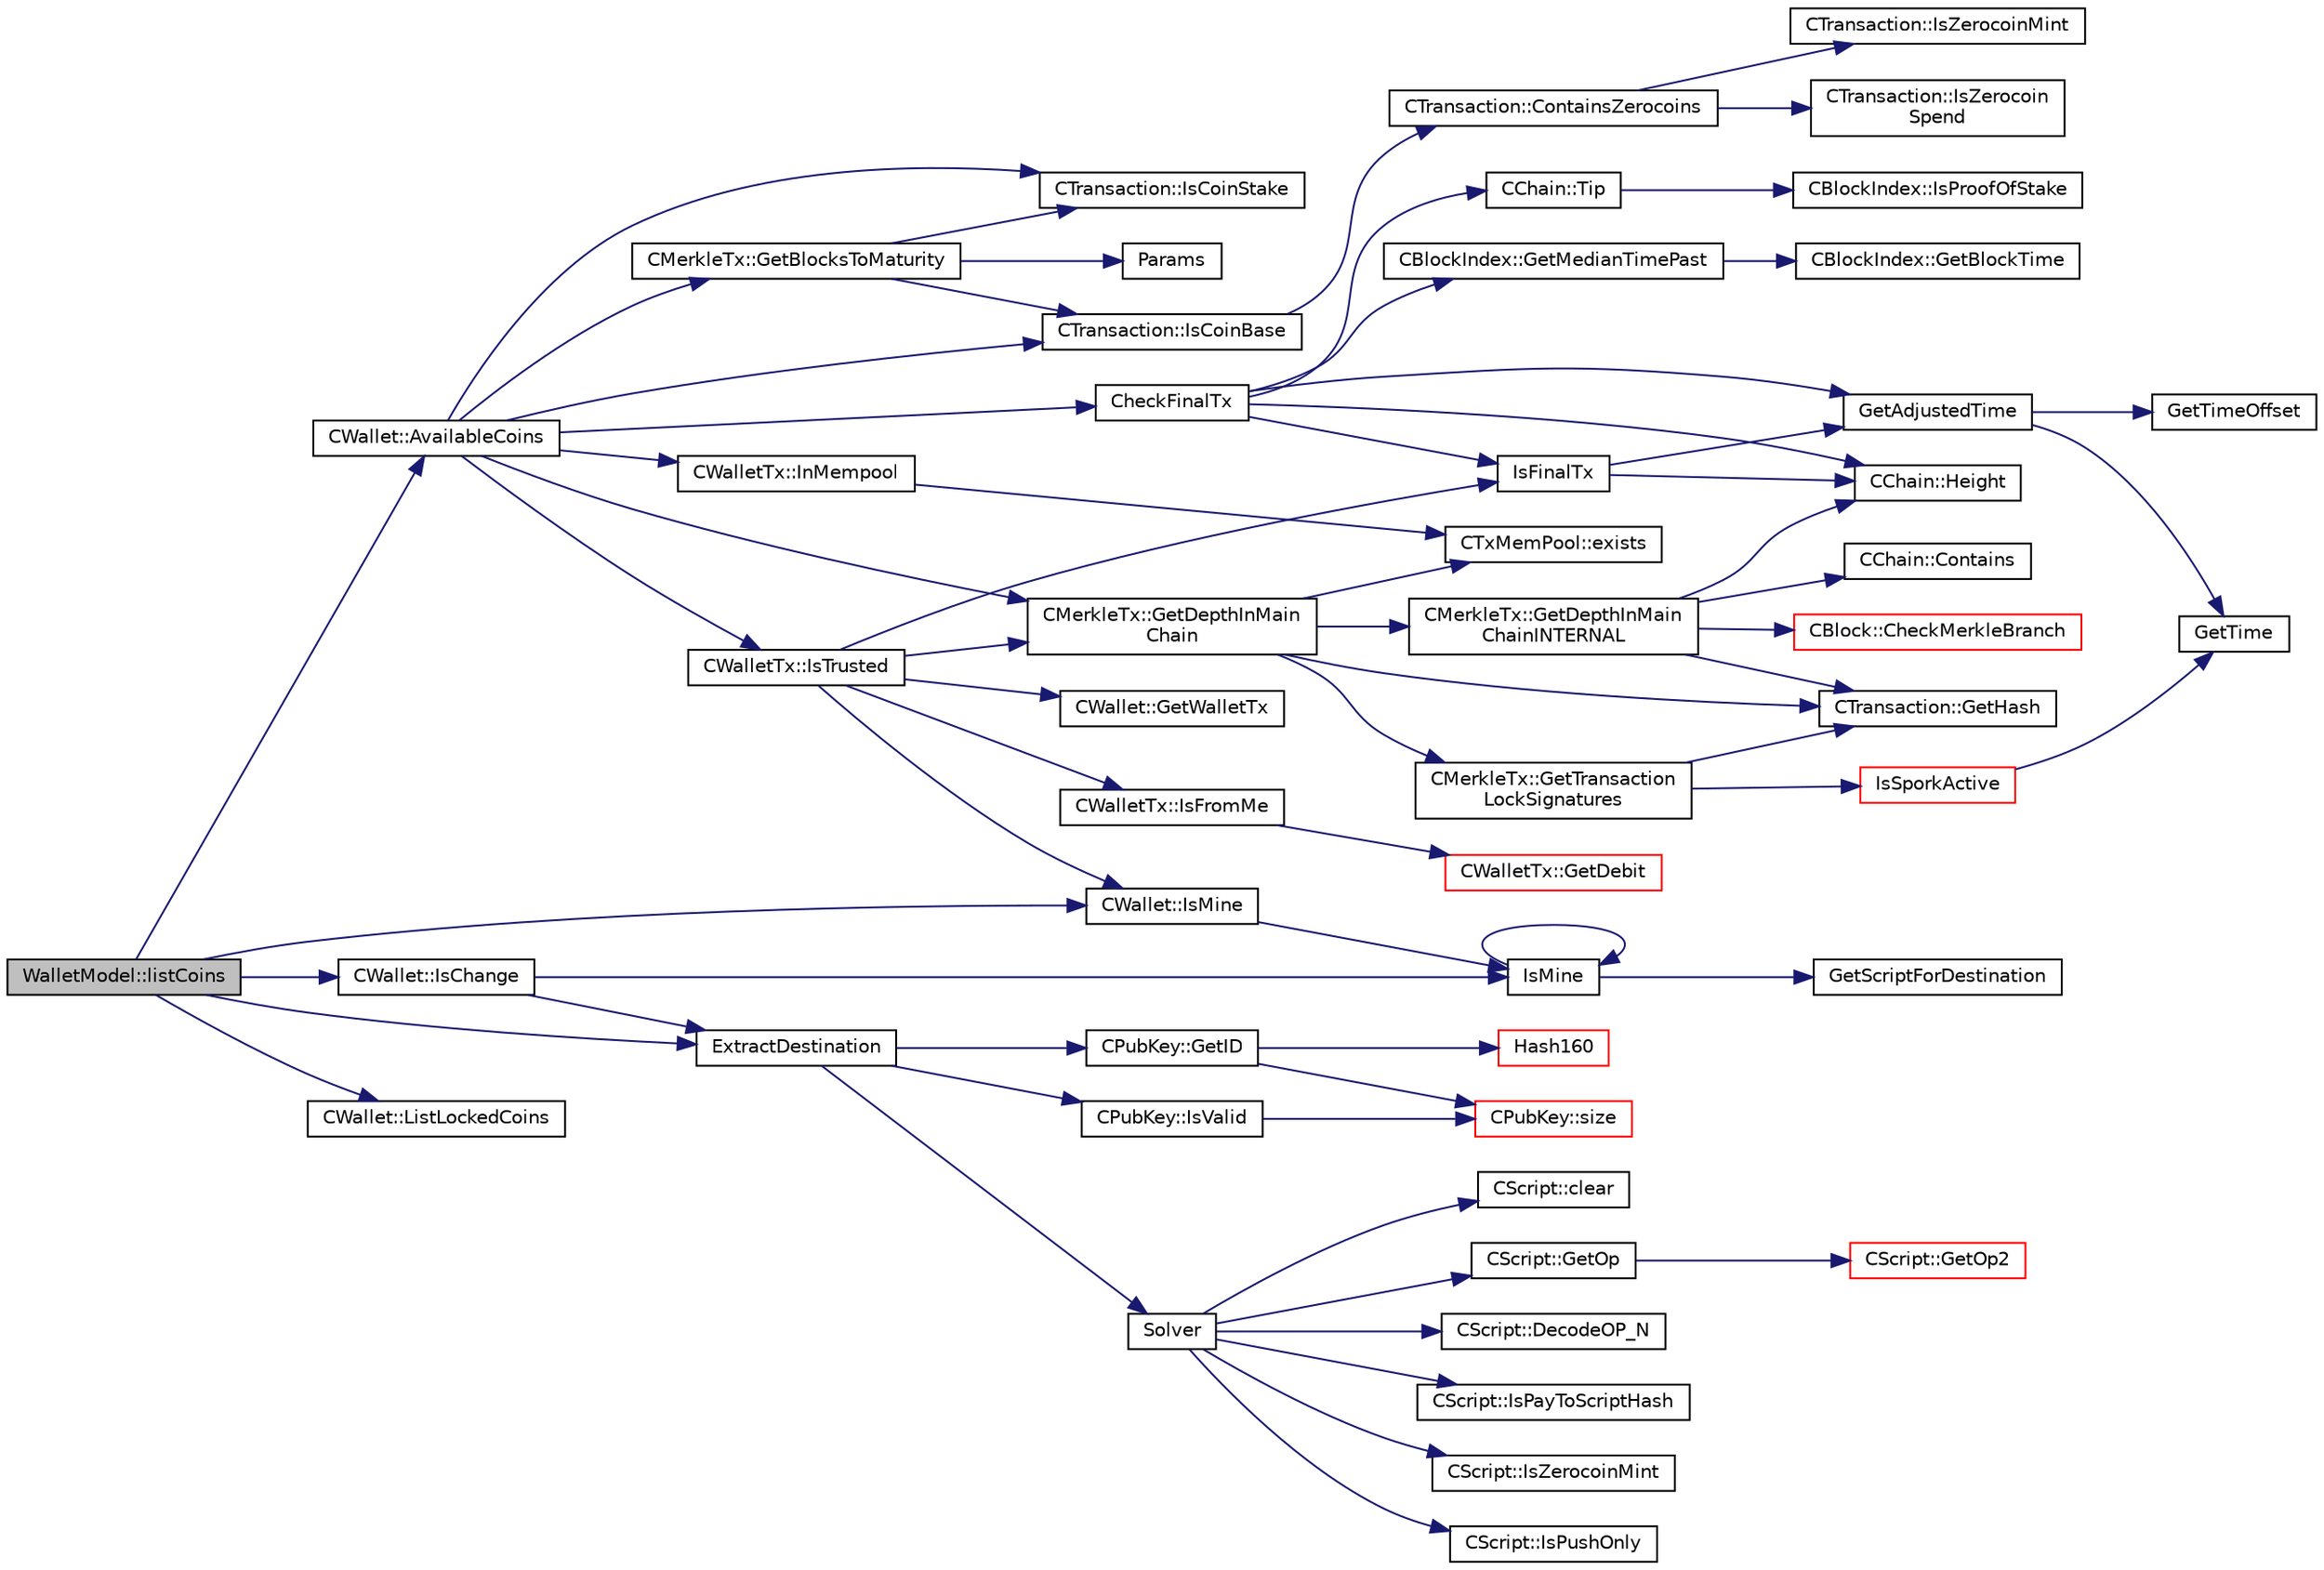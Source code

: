 digraph "WalletModel::listCoins"
{
  edge [fontname="Helvetica",fontsize="10",labelfontname="Helvetica",labelfontsize="10"];
  node [fontname="Helvetica",fontsize="10",shape=record];
  rankdir="LR";
  Node970 [label="WalletModel::listCoins",height=0.2,width=0.4,color="black", fillcolor="grey75", style="filled", fontcolor="black"];
  Node970 -> Node971 [color="midnightblue",fontsize="10",style="solid",fontname="Helvetica"];
  Node971 [label="CWallet::AvailableCoins",height=0.2,width=0.4,color="black", fillcolor="white", style="filled",URL="$group___actions.html#ga8110e889be0f5915104e07bfe3839c68",tooltip="populate vCoins with vector of available COutputs. "];
  Node971 -> Node972 [color="midnightblue",fontsize="10",style="solid",fontname="Helvetica"];
  Node972 [label="CheckFinalTx",height=0.2,width=0.4,color="black", fillcolor="white", style="filled",URL="$main_8cpp.html#a7e254ea66e047c3d3ed0bedc5997fc4f",tooltip="Check if transaction will be final in the next block to be created. "];
  Node972 -> Node973 [color="midnightblue",fontsize="10",style="solid",fontname="Helvetica"];
  Node973 [label="CChain::Height",height=0.2,width=0.4,color="black", fillcolor="white", style="filled",URL="$class_c_chain.html#ad4758bc8872ce065a9579f77c3171d40",tooltip="Return the maximal height in the chain. "];
  Node972 -> Node974 [color="midnightblue",fontsize="10",style="solid",fontname="Helvetica"];
  Node974 [label="CChain::Tip",height=0.2,width=0.4,color="black", fillcolor="white", style="filled",URL="$class_c_chain.html#a40ccefec14f8f3195c08c827af8cf412",tooltip="Returns the index entry for the tip of this chain, or NULL if none. "];
  Node974 -> Node975 [color="midnightblue",fontsize="10",style="solid",fontname="Helvetica"];
  Node975 [label="CBlockIndex::IsProofOfStake",height=0.2,width=0.4,color="black", fillcolor="white", style="filled",URL="$class_c_block_index.html#a2438a891e9d43821c0d99e1bdac56fde"];
  Node972 -> Node976 [color="midnightblue",fontsize="10",style="solid",fontname="Helvetica"];
  Node976 [label="CBlockIndex::GetMedianTimePast",height=0.2,width=0.4,color="black", fillcolor="white", style="filled",URL="$class_c_block_index.html#aa9bd0ab02cf8b9c866618cee3a5a0583"];
  Node976 -> Node977 [color="midnightblue",fontsize="10",style="solid",fontname="Helvetica"];
  Node977 [label="CBlockIndex::GetBlockTime",height=0.2,width=0.4,color="black", fillcolor="white", style="filled",URL="$class_c_block_index.html#a9fe0d4463c07c466f66252e8eec25f5c"];
  Node972 -> Node978 [color="midnightblue",fontsize="10",style="solid",fontname="Helvetica"];
  Node978 [label="GetAdjustedTime",height=0.2,width=0.4,color="black", fillcolor="white", style="filled",URL="$timedata_8cpp.html#a09f81b9c7650f898cf3cf305b87547e6"];
  Node978 -> Node979 [color="midnightblue",fontsize="10",style="solid",fontname="Helvetica"];
  Node979 [label="GetTime",height=0.2,width=0.4,color="black", fillcolor="white", style="filled",URL="$utiltime_8cpp.html#a46fac5fba8ba905b5f9acb364f5d8c6f",tooltip="For unit testing. "];
  Node978 -> Node980 [color="midnightblue",fontsize="10",style="solid",fontname="Helvetica"];
  Node980 [label="GetTimeOffset",height=0.2,width=0.4,color="black", fillcolor="white", style="filled",URL="$timedata_8cpp.html#a50ca5344c75631267633f15cfe5e983e",tooltip="\"Never go to sea with two chronometers; take one or three.\" Our three time sources are: ..."];
  Node972 -> Node981 [color="midnightblue",fontsize="10",style="solid",fontname="Helvetica"];
  Node981 [label="IsFinalTx",height=0.2,width=0.4,color="black", fillcolor="white", style="filled",URL="$main_8cpp.html#adc332cd7ac94e639bb4239618341be19"];
  Node981 -> Node973 [color="midnightblue",fontsize="10",style="solid",fontname="Helvetica"];
  Node981 -> Node978 [color="midnightblue",fontsize="10",style="solid",fontname="Helvetica"];
  Node971 -> Node982 [color="midnightblue",fontsize="10",style="solid",fontname="Helvetica"];
  Node982 [label="CWalletTx::IsTrusted",height=0.2,width=0.4,color="black", fillcolor="white", style="filled",URL="$class_c_wallet_tx.html#a71efb0d5b5def8ae00a1d74b8741bfcb"];
  Node982 -> Node981 [color="midnightblue",fontsize="10",style="solid",fontname="Helvetica"];
  Node982 -> Node983 [color="midnightblue",fontsize="10",style="solid",fontname="Helvetica"];
  Node983 [label="CMerkleTx::GetDepthInMain\lChain",height=0.2,width=0.4,color="black", fillcolor="white", style="filled",URL="$class_c_merkle_tx.html#a5bf3a355593ecce5799de92d013149b1",tooltip="Return depth of transaction in blockchain: -1 : not in blockchain, and not in memory pool (conflicted..."];
  Node983 -> Node984 [color="midnightblue",fontsize="10",style="solid",fontname="Helvetica"];
  Node984 [label="CMerkleTx::GetDepthInMain\lChainINTERNAL",height=0.2,width=0.4,color="black", fillcolor="white", style="filled",URL="$class_c_merkle_tx.html#ada4285bcdc83c90dc5829d9902b1271c"];
  Node984 -> Node985 [color="midnightblue",fontsize="10",style="solid",fontname="Helvetica"];
  Node985 [label="CChain::Contains",height=0.2,width=0.4,color="black", fillcolor="white", style="filled",URL="$class_c_chain.html#af1786dc229c215dea7f727c11df2c8dc",tooltip="Efficiently check whether a block is present in this chain. "];
  Node984 -> Node986 [color="midnightblue",fontsize="10",style="solid",fontname="Helvetica"];
  Node986 [label="CBlock::CheckMerkleBranch",height=0.2,width=0.4,color="red", fillcolor="white", style="filled",URL="$class_c_block.html#a81684cf96f6fb6731c869865b80d1ccd"];
  Node984 -> Node988 [color="midnightblue",fontsize="10",style="solid",fontname="Helvetica"];
  Node988 [label="CTransaction::GetHash",height=0.2,width=0.4,color="black", fillcolor="white", style="filled",URL="$class_c_transaction.html#a7efd1379de830341417c0bfa23a149aa"];
  Node984 -> Node973 [color="midnightblue",fontsize="10",style="solid",fontname="Helvetica"];
  Node983 -> Node989 [color="midnightblue",fontsize="10",style="solid",fontname="Helvetica"];
  Node989 [label="CTxMemPool::exists",height=0.2,width=0.4,color="black", fillcolor="white", style="filled",URL="$class_c_tx_mem_pool.html#adba06e79be4a1a092dd2db8290733be7"];
  Node983 -> Node988 [color="midnightblue",fontsize="10",style="solid",fontname="Helvetica"];
  Node983 -> Node990 [color="midnightblue",fontsize="10",style="solid",fontname="Helvetica"];
  Node990 [label="CMerkleTx::GetTransaction\lLockSignatures",height=0.2,width=0.4,color="black", fillcolor="white", style="filled",URL="$class_c_merkle_tx.html#a29ab20d0785095dba254ca1050ba6989"];
  Node990 -> Node991 [color="midnightblue",fontsize="10",style="solid",fontname="Helvetica"];
  Node991 [label="IsSporkActive",height=0.2,width=0.4,color="red", fillcolor="white", style="filled",URL="$spork_8cpp.html#a3305663176e21e81c80dc951a7f8ea5e"];
  Node991 -> Node979 [color="midnightblue",fontsize="10",style="solid",fontname="Helvetica"];
  Node990 -> Node988 [color="midnightblue",fontsize="10",style="solid",fontname="Helvetica"];
  Node982 -> Node993 [color="midnightblue",fontsize="10",style="solid",fontname="Helvetica"];
  Node993 [label="CWalletTx::IsFromMe",height=0.2,width=0.4,color="black", fillcolor="white", style="filled",URL="$class_c_wallet_tx.html#a4b4fdec025af8171852c3eece1c2508f"];
  Node993 -> Node994 [color="midnightblue",fontsize="10",style="solid",fontname="Helvetica"];
  Node994 [label="CWalletTx::GetDebit",height=0.2,width=0.4,color="red", fillcolor="white", style="filled",URL="$class_c_wallet_tx.html#a7757c17a323e5f6f75c92acb398d3568",tooltip="filter decides which addresses will count towards the debit "];
  Node982 -> Node998 [color="midnightblue",fontsize="10",style="solid",fontname="Helvetica"];
  Node998 [label="CWallet::GetWalletTx",height=0.2,width=0.4,color="black", fillcolor="white", style="filled",URL="$group__map_wallet.html#gac496716bb889a5934fa27398aeb2330a"];
  Node982 -> Node999 [color="midnightblue",fontsize="10",style="solid",fontname="Helvetica"];
  Node999 [label="CWallet::IsMine",height=0.2,width=0.4,color="black", fillcolor="white", style="filled",URL="$group__map_wallet.html#ga4eada57edc1c443564b8cc9b853d955c"];
  Node999 -> Node996 [color="midnightblue",fontsize="10",style="solid",fontname="Helvetica"];
  Node996 [label="IsMine",height=0.2,width=0.4,color="black", fillcolor="white", style="filled",URL="$wallet__ismine_8cpp.html#adc59cf67d903c1ba1ef225561b85bfce"];
  Node996 -> Node997 [color="midnightblue",fontsize="10",style="solid",fontname="Helvetica"];
  Node997 [label="GetScriptForDestination",height=0.2,width=0.4,color="black", fillcolor="white", style="filled",URL="$standard_8cpp.html#ae40f28d3b46c21033f6ee1f1200d0321"];
  Node996 -> Node996 [color="midnightblue",fontsize="10",style="solid",fontname="Helvetica"];
  Node971 -> Node1000 [color="midnightblue",fontsize="10",style="solid",fontname="Helvetica"];
  Node1000 [label="CTransaction::IsCoinBase",height=0.2,width=0.4,color="black", fillcolor="white", style="filled",URL="$class_c_transaction.html#a96256e8ac1bf79ad9c057e48c41132dd"];
  Node1000 -> Node1001 [color="midnightblue",fontsize="10",style="solid",fontname="Helvetica"];
  Node1001 [label="CTransaction::ContainsZerocoins",height=0.2,width=0.4,color="black", fillcolor="white", style="filled",URL="$class_c_transaction.html#a613051e8e5651a7500cb455f37dd1116"];
  Node1001 -> Node1002 [color="midnightblue",fontsize="10",style="solid",fontname="Helvetica"];
  Node1002 [label="CTransaction::IsZerocoin\lSpend",height=0.2,width=0.4,color="black", fillcolor="white", style="filled",URL="$class_c_transaction.html#a4cda5603795c5f9179d4c8bd43f809cd"];
  Node1001 -> Node1003 [color="midnightblue",fontsize="10",style="solid",fontname="Helvetica"];
  Node1003 [label="CTransaction::IsZerocoinMint",height=0.2,width=0.4,color="black", fillcolor="white", style="filled",URL="$class_c_transaction.html#ab91efb1c2312e6feeecfbbfff11abbb1"];
  Node971 -> Node1004 [color="midnightblue",fontsize="10",style="solid",fontname="Helvetica"];
  Node1004 [label="CTransaction::IsCoinStake",height=0.2,width=0.4,color="black", fillcolor="white", style="filled",URL="$class_c_transaction.html#ace4278a41a296d40dcf5fb2b9cf007ec"];
  Node971 -> Node1005 [color="midnightblue",fontsize="10",style="solid",fontname="Helvetica"];
  Node1005 [label="CMerkleTx::GetBlocksToMaturity",height=0.2,width=0.4,color="black", fillcolor="white", style="filled",URL="$class_c_merkle_tx.html#a69ebd437f7b44169659c3527fe73b6ab"];
  Node1005 -> Node1000 [color="midnightblue",fontsize="10",style="solid",fontname="Helvetica"];
  Node1005 -> Node1004 [color="midnightblue",fontsize="10",style="solid",fontname="Helvetica"];
  Node1005 -> Node1006 [color="midnightblue",fontsize="10",style="solid",fontname="Helvetica"];
  Node1006 [label="Params",height=0.2,width=0.4,color="black", fillcolor="white", style="filled",URL="$chainparams_8cpp.html#ace5c5b706d71a324a417dd2db394fd4a",tooltip="Return the currently selected parameters. "];
  Node971 -> Node983 [color="midnightblue",fontsize="10",style="solid",fontname="Helvetica"];
  Node971 -> Node1007 [color="midnightblue",fontsize="10",style="solid",fontname="Helvetica"];
  Node1007 [label="CWalletTx::InMempool",height=0.2,width=0.4,color="black", fillcolor="white", style="filled",URL="$group__map_wallet.html#gae4af382e1eeba62ee7e84100c7234f23"];
  Node1007 -> Node989 [color="midnightblue",fontsize="10",style="solid",fontname="Helvetica"];
  Node970 -> Node1008 [color="midnightblue",fontsize="10",style="solid",fontname="Helvetica"];
  Node1008 [label="CWallet::ListLockedCoins",height=0.2,width=0.4,color="black", fillcolor="white", style="filled",URL="$group___actions.html#ga41f4c77a0843692388f8b11d5fb88042"];
  Node970 -> Node999 [color="midnightblue",fontsize="10",style="solid",fontname="Helvetica"];
  Node970 -> Node1009 [color="midnightblue",fontsize="10",style="solid",fontname="Helvetica"];
  Node1009 [label="CWallet::IsChange",height=0.2,width=0.4,color="black", fillcolor="white", style="filled",URL="$group__map_wallet.html#gaba1c6108b7d2d3800dd487bab4c4c82e"];
  Node1009 -> Node996 [color="midnightblue",fontsize="10",style="solid",fontname="Helvetica"];
  Node1009 -> Node1010 [color="midnightblue",fontsize="10",style="solid",fontname="Helvetica"];
  Node1010 [label="ExtractDestination",height=0.2,width=0.4,color="black", fillcolor="white", style="filled",URL="$standard_8cpp.html#a951f7e601746ae076afdf3169ecca2fc"];
  Node1010 -> Node1011 [color="midnightblue",fontsize="10",style="solid",fontname="Helvetica"];
  Node1011 [label="Solver",height=0.2,width=0.4,color="black", fillcolor="white", style="filled",URL="$standard_8cpp.html#a6ee6be50bff44464e905680c6fcee6dc",tooltip="Return public keys or hashes from scriptPubKey, for &#39;standard&#39; transaction types. ..."];
  Node1011 -> Node1012 [color="midnightblue",fontsize="10",style="solid",fontname="Helvetica"];
  Node1012 [label="CScript::IsPayToScriptHash",height=0.2,width=0.4,color="black", fillcolor="white", style="filled",URL="$class_c_script.html#a0c3729c606d318923dc06f95d85a0971"];
  Node1011 -> Node1013 [color="midnightblue",fontsize="10",style="solid",fontname="Helvetica"];
  Node1013 [label="CScript::IsZerocoinMint",height=0.2,width=0.4,color="black", fillcolor="white", style="filled",URL="$class_c_script.html#aadeaf93bd9c00abc9e20d082051adac8"];
  Node1011 -> Node1014 [color="midnightblue",fontsize="10",style="solid",fontname="Helvetica"];
  Node1014 [label="CScript::IsPushOnly",height=0.2,width=0.4,color="black", fillcolor="white", style="filled",URL="$class_c_script.html#a090905f875fa5a40e616b319de8e973f",tooltip="Called by IsStandardTx and P2SH/BIP62 VerifyScript (which makes it consensus-critical). "];
  Node1011 -> Node1015 [color="midnightblue",fontsize="10",style="solid",fontname="Helvetica"];
  Node1015 [label="CScript::clear",height=0.2,width=0.4,color="black", fillcolor="white", style="filled",URL="$class_c_script.html#a7b2baf842621f07c4939408acf63377c"];
  Node1011 -> Node1016 [color="midnightblue",fontsize="10",style="solid",fontname="Helvetica"];
  Node1016 [label="CScript::GetOp",height=0.2,width=0.4,color="black", fillcolor="white", style="filled",URL="$class_c_script.html#a94635ed93d8d244ec3acfa83f9ecfe5f"];
  Node1016 -> Node1017 [color="midnightblue",fontsize="10",style="solid",fontname="Helvetica"];
  Node1017 [label="CScript::GetOp2",height=0.2,width=0.4,color="red", fillcolor="white", style="filled",URL="$class_c_script.html#aac2dbe75742054049b0c6de0e9473ef0"];
  Node1011 -> Node1020 [color="midnightblue",fontsize="10",style="solid",fontname="Helvetica"];
  Node1020 [label="CScript::DecodeOP_N",height=0.2,width=0.4,color="black", fillcolor="white", style="filled",URL="$class_c_script.html#a7f975fca06b3e9a17da8ba23c7647e2e",tooltip="Encode/decode small integers: "];
  Node1010 -> Node1021 [color="midnightblue",fontsize="10",style="solid",fontname="Helvetica"];
  Node1021 [label="CPubKey::IsValid",height=0.2,width=0.4,color="black", fillcolor="white", style="filled",URL="$class_c_pub_key.html#a4fa94293cf8577fd039b9a133f6c7f30"];
  Node1021 -> Node1022 [color="midnightblue",fontsize="10",style="solid",fontname="Helvetica"];
  Node1022 [label="CPubKey::size",height=0.2,width=0.4,color="red", fillcolor="white", style="filled",URL="$class_c_pub_key.html#a6bb28fcf0a5f799c69f5b7269363b309",tooltip="Simple read-only vector-like interface to the pubkey data. "];
  Node1010 -> Node1024 [color="midnightblue",fontsize="10",style="solid",fontname="Helvetica"];
  Node1024 [label="CPubKey::GetID",height=0.2,width=0.4,color="black", fillcolor="white", style="filled",URL="$class_c_pub_key.html#a2675f7e6f72eff68e7a5227289feb021",tooltip="Get the KeyID of this public key (hash of its serialization) "];
  Node1024 -> Node1025 [color="midnightblue",fontsize="10",style="solid",fontname="Helvetica"];
  Node1025 [label="Hash160",height=0.2,width=0.4,color="red", fillcolor="white", style="filled",URL="$hash_8h.html#a4490f70ddae16e9e48460a0416a48a6b",tooltip="Compute the 160-bit hash an object. "];
  Node1024 -> Node1022 [color="midnightblue",fontsize="10",style="solid",fontname="Helvetica"];
  Node970 -> Node1010 [color="midnightblue",fontsize="10",style="solid",fontname="Helvetica"];
}
